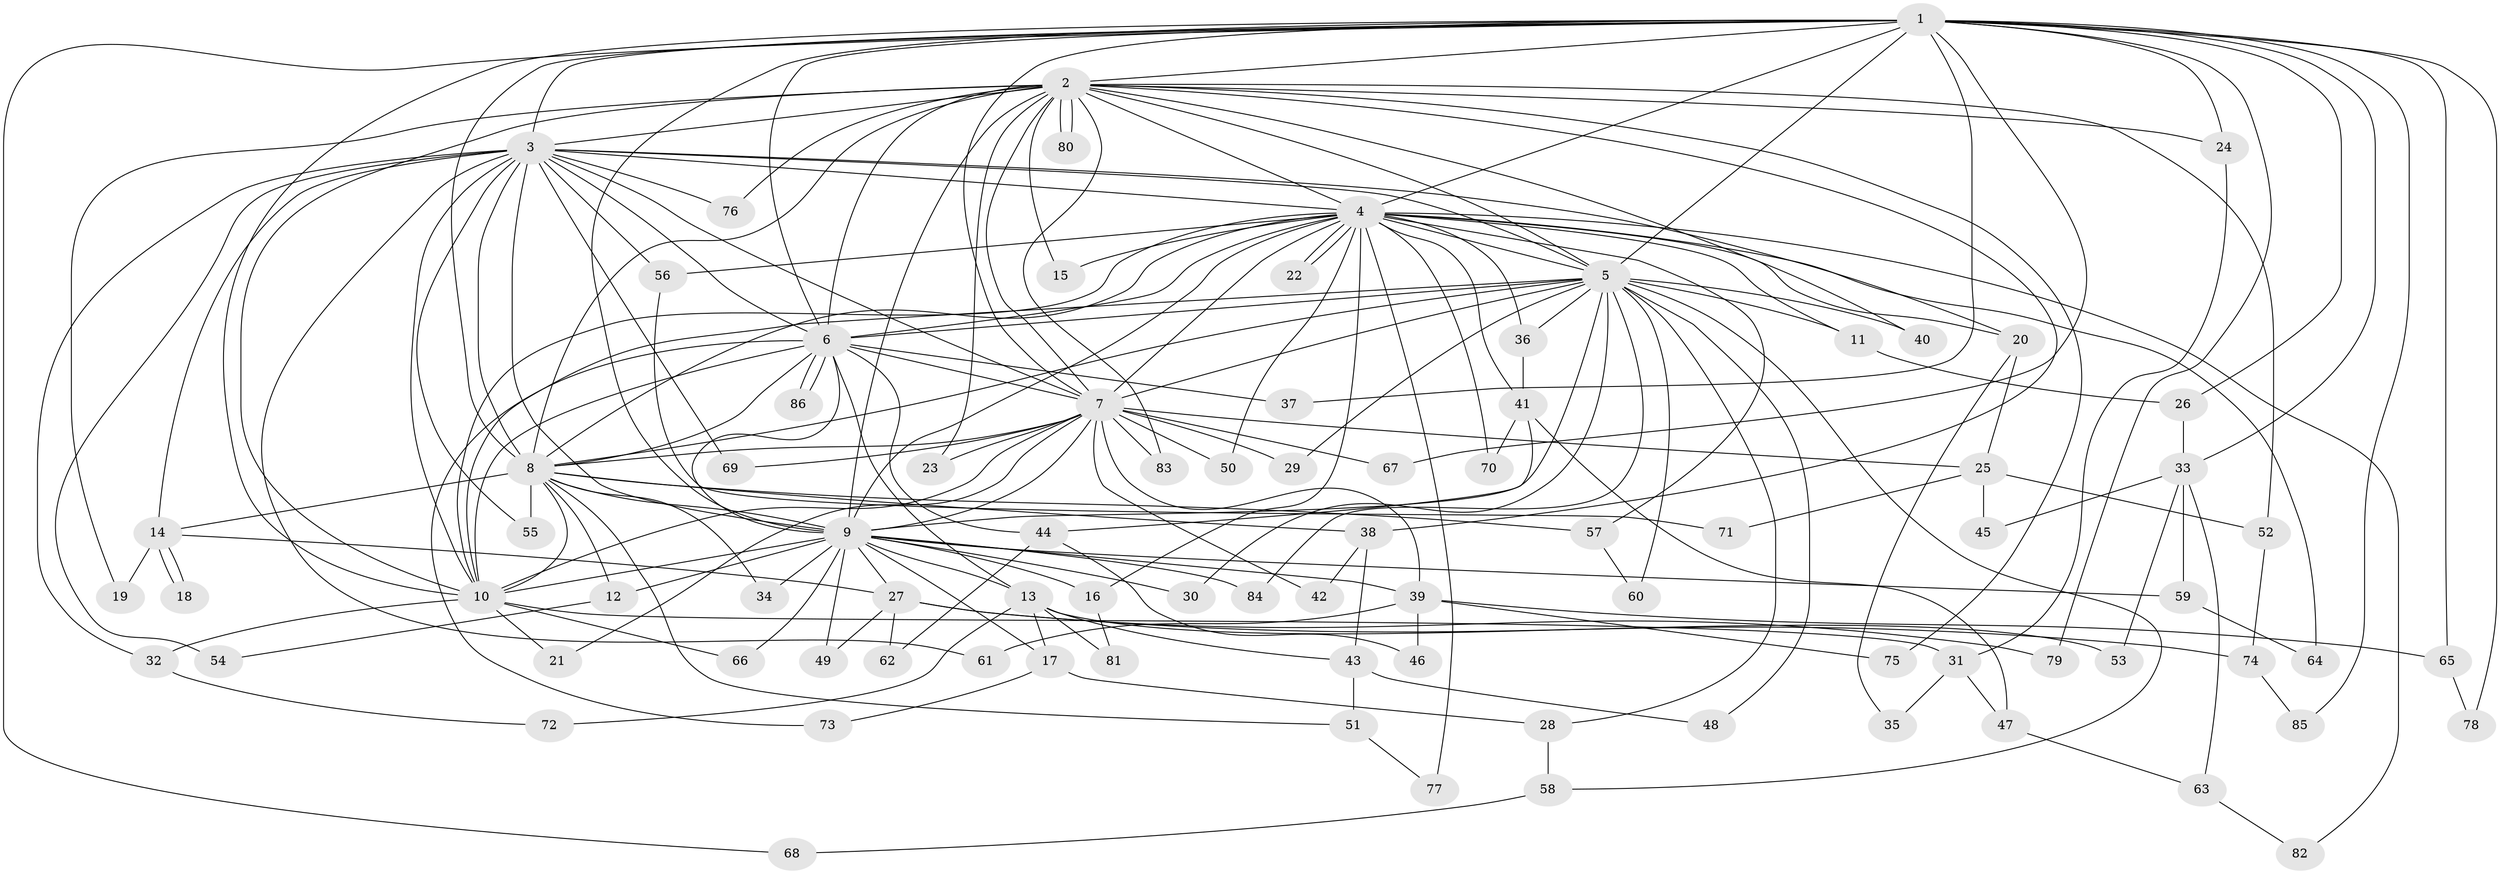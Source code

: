 // coarse degree distribution, {30: 0.015384615384615385, 17: 0.046153846153846156, 13: 0.015384615384615385, 15: 0.015384615384615385, 16: 0.015384615384615385, 20: 0.015384615384615385, 3: 0.23076923076923078, 8: 0.015384615384615385, 2: 0.46153846153846156, 1: 0.03076923076923077, 4: 0.046153846153846156, 5: 0.03076923076923077, 6: 0.06153846153846154}
// Generated by graph-tools (version 1.1) at 2025/41/03/06/25 10:41:39]
// undirected, 86 vertices, 197 edges
graph export_dot {
graph [start="1"]
  node [color=gray90,style=filled];
  1;
  2;
  3;
  4;
  5;
  6;
  7;
  8;
  9;
  10;
  11;
  12;
  13;
  14;
  15;
  16;
  17;
  18;
  19;
  20;
  21;
  22;
  23;
  24;
  25;
  26;
  27;
  28;
  29;
  30;
  31;
  32;
  33;
  34;
  35;
  36;
  37;
  38;
  39;
  40;
  41;
  42;
  43;
  44;
  45;
  46;
  47;
  48;
  49;
  50;
  51;
  52;
  53;
  54;
  55;
  56;
  57;
  58;
  59;
  60;
  61;
  62;
  63;
  64;
  65;
  66;
  67;
  68;
  69;
  70;
  71;
  72;
  73;
  74;
  75;
  76;
  77;
  78;
  79;
  80;
  81;
  82;
  83;
  84;
  85;
  86;
  1 -- 2;
  1 -- 3;
  1 -- 4;
  1 -- 5;
  1 -- 6;
  1 -- 7;
  1 -- 8;
  1 -- 9;
  1 -- 10;
  1 -- 24;
  1 -- 26;
  1 -- 33;
  1 -- 37;
  1 -- 65;
  1 -- 67;
  1 -- 68;
  1 -- 78;
  1 -- 79;
  1 -- 85;
  2 -- 3;
  2 -- 4;
  2 -- 5;
  2 -- 6;
  2 -- 7;
  2 -- 8;
  2 -- 9;
  2 -- 10;
  2 -- 15;
  2 -- 19;
  2 -- 23;
  2 -- 24;
  2 -- 38;
  2 -- 40;
  2 -- 52;
  2 -- 75;
  2 -- 76;
  2 -- 80;
  2 -- 80;
  2 -- 83;
  3 -- 4;
  3 -- 5;
  3 -- 6;
  3 -- 7;
  3 -- 8;
  3 -- 9;
  3 -- 10;
  3 -- 14;
  3 -- 20;
  3 -- 32;
  3 -- 54;
  3 -- 55;
  3 -- 56;
  3 -- 61;
  3 -- 69;
  3 -- 76;
  4 -- 5;
  4 -- 6;
  4 -- 7;
  4 -- 8;
  4 -- 9;
  4 -- 10;
  4 -- 11;
  4 -- 15;
  4 -- 16;
  4 -- 20;
  4 -- 22;
  4 -- 22;
  4 -- 36;
  4 -- 41;
  4 -- 50;
  4 -- 56;
  4 -- 57;
  4 -- 64;
  4 -- 70;
  4 -- 77;
  4 -- 82;
  5 -- 6;
  5 -- 7;
  5 -- 8;
  5 -- 9;
  5 -- 10;
  5 -- 11;
  5 -- 28;
  5 -- 29;
  5 -- 30;
  5 -- 36;
  5 -- 40;
  5 -- 48;
  5 -- 58;
  5 -- 60;
  5 -- 84;
  6 -- 7;
  6 -- 8;
  6 -- 9;
  6 -- 10;
  6 -- 13;
  6 -- 37;
  6 -- 44;
  6 -- 73;
  6 -- 86;
  6 -- 86;
  7 -- 8;
  7 -- 9;
  7 -- 10;
  7 -- 21;
  7 -- 23;
  7 -- 25;
  7 -- 29;
  7 -- 39;
  7 -- 42;
  7 -- 50;
  7 -- 67;
  7 -- 69;
  7 -- 83;
  8 -- 9;
  8 -- 10;
  8 -- 12;
  8 -- 14;
  8 -- 34;
  8 -- 38;
  8 -- 51;
  8 -- 55;
  8 -- 57;
  9 -- 10;
  9 -- 12;
  9 -- 13;
  9 -- 16;
  9 -- 17;
  9 -- 27;
  9 -- 30;
  9 -- 34;
  9 -- 39;
  9 -- 49;
  9 -- 59;
  9 -- 66;
  9 -- 84;
  10 -- 21;
  10 -- 31;
  10 -- 32;
  10 -- 66;
  11 -- 26;
  12 -- 54;
  13 -- 17;
  13 -- 43;
  13 -- 53;
  13 -- 72;
  13 -- 81;
  14 -- 18;
  14 -- 18;
  14 -- 19;
  14 -- 27;
  16 -- 81;
  17 -- 28;
  17 -- 73;
  20 -- 25;
  20 -- 35;
  24 -- 31;
  25 -- 45;
  25 -- 52;
  25 -- 71;
  26 -- 33;
  27 -- 49;
  27 -- 62;
  27 -- 74;
  27 -- 79;
  28 -- 58;
  31 -- 35;
  31 -- 47;
  32 -- 72;
  33 -- 45;
  33 -- 53;
  33 -- 59;
  33 -- 63;
  36 -- 41;
  38 -- 42;
  38 -- 43;
  39 -- 46;
  39 -- 61;
  39 -- 65;
  39 -- 75;
  41 -- 44;
  41 -- 47;
  41 -- 70;
  43 -- 48;
  43 -- 51;
  44 -- 46;
  44 -- 62;
  47 -- 63;
  51 -- 77;
  52 -- 74;
  56 -- 71;
  57 -- 60;
  58 -- 68;
  59 -- 64;
  63 -- 82;
  65 -- 78;
  74 -- 85;
}
